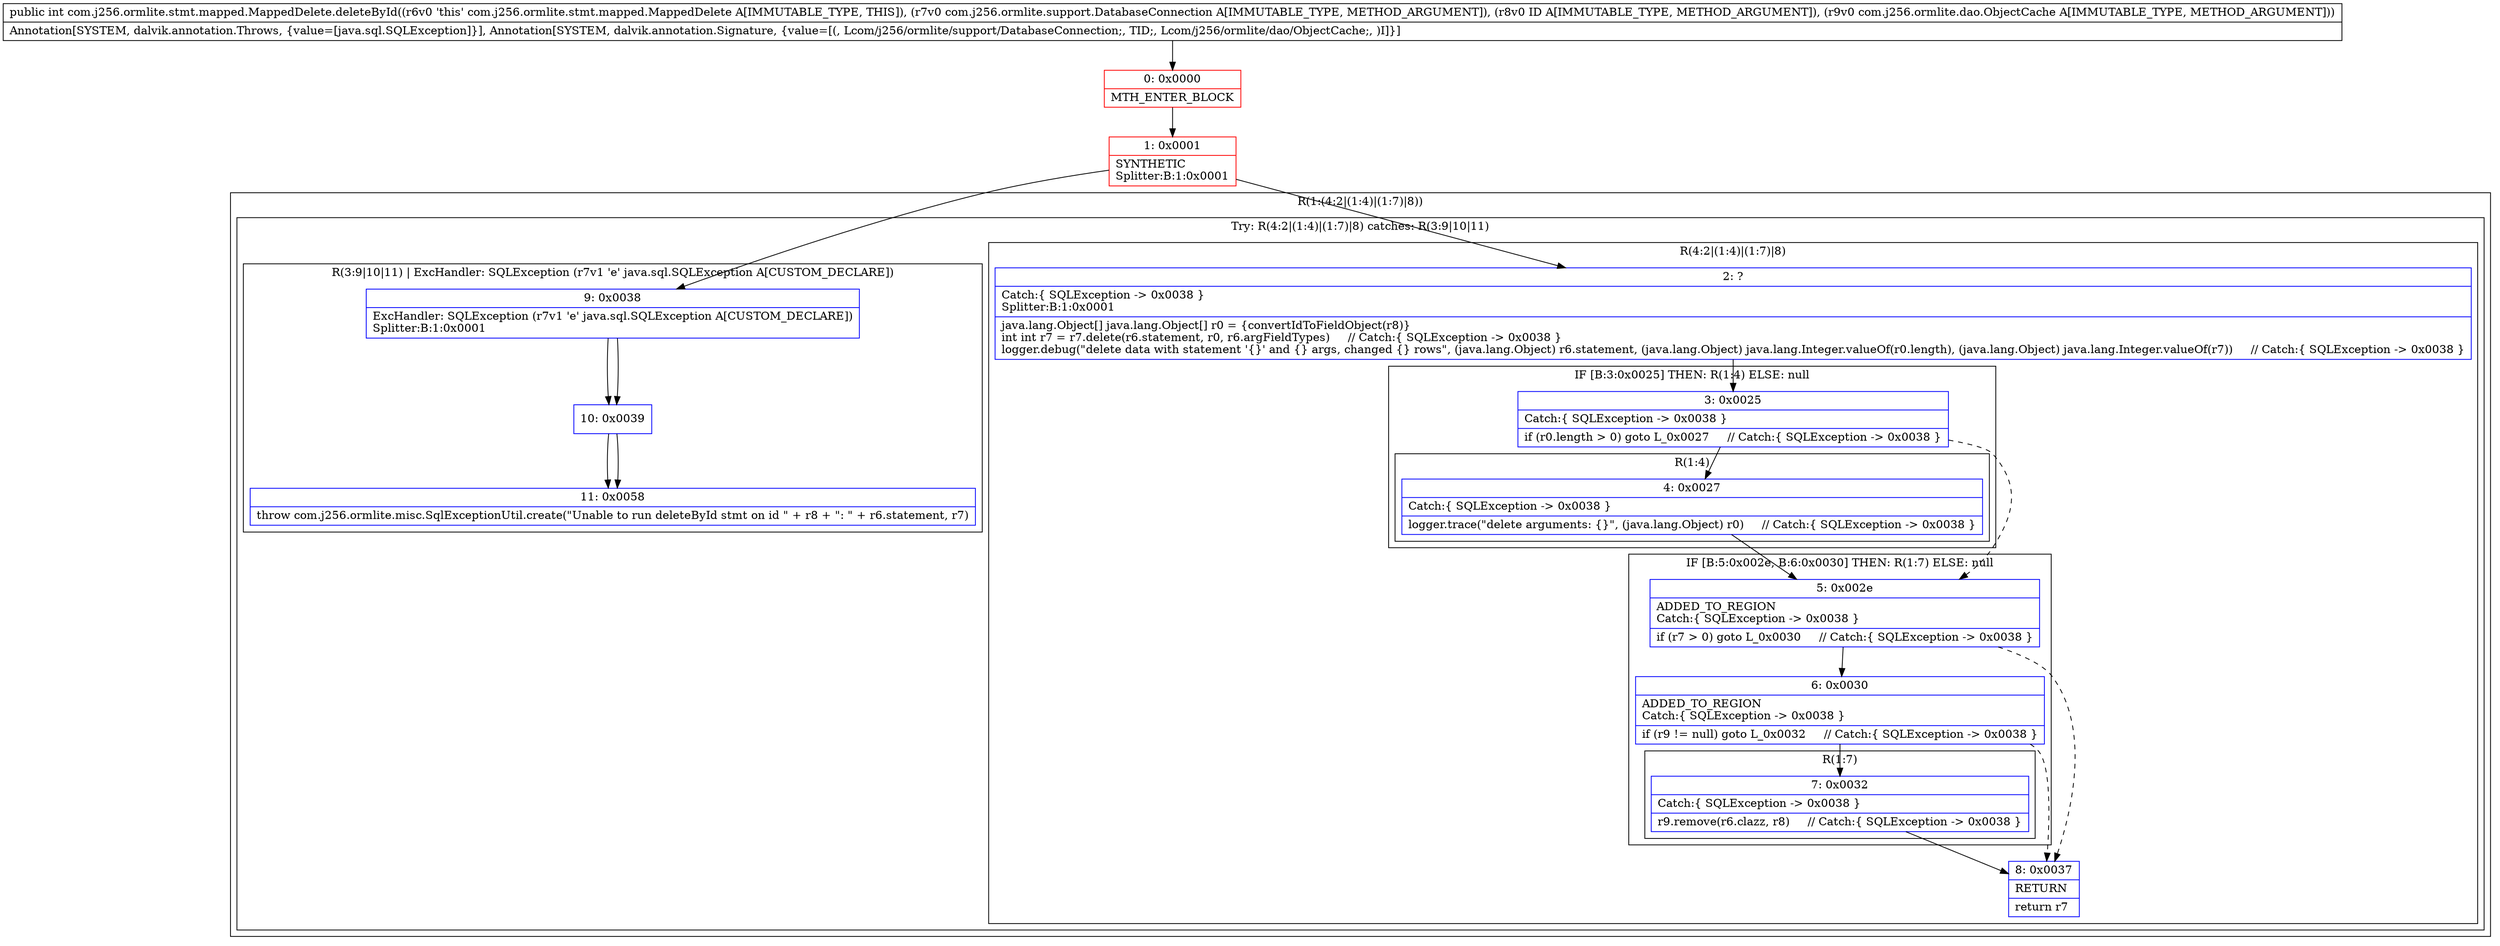 digraph "CFG forcom.j256.ormlite.stmt.mapped.MappedDelete.deleteById(Lcom\/j256\/ormlite\/support\/DatabaseConnection;Ljava\/lang\/Object;Lcom\/j256\/ormlite\/dao\/ObjectCache;)I" {
subgraph cluster_Region_1323793692 {
label = "R(1:(4:2|(1:4)|(1:7)|8))";
node [shape=record,color=blue];
subgraph cluster_TryCatchRegion_495382395 {
label = "Try: R(4:2|(1:4)|(1:7)|8) catches: R(3:9|10|11)";
node [shape=record,color=blue];
subgraph cluster_Region_1045921708 {
label = "R(4:2|(1:4)|(1:7)|8)";
node [shape=record,color=blue];
Node_2 [shape=record,label="{2\:\ ?|Catch:\{ SQLException \-\> 0x0038 \}\lSplitter:B:1:0x0001\l|java.lang.Object[] java.lang.Object[] r0 = \{convertIdToFieldObject(r8)\}\lint int r7 = r7.delete(r6.statement, r0, r6.argFieldTypes)     \/\/ Catch:\{ SQLException \-\> 0x0038 \}\llogger.debug(\"delete data with statement '\{\}' and \{\} args, changed \{\} rows\", (java.lang.Object) r6.statement, (java.lang.Object) java.lang.Integer.valueOf(r0.length), (java.lang.Object) java.lang.Integer.valueOf(r7))     \/\/ Catch:\{ SQLException \-\> 0x0038 \}\l}"];
subgraph cluster_IfRegion_299065386 {
label = "IF [B:3:0x0025] THEN: R(1:4) ELSE: null";
node [shape=record,color=blue];
Node_3 [shape=record,label="{3\:\ 0x0025|Catch:\{ SQLException \-\> 0x0038 \}\l|if (r0.length \> 0) goto L_0x0027     \/\/ Catch:\{ SQLException \-\> 0x0038 \}\l}"];
subgraph cluster_Region_678656969 {
label = "R(1:4)";
node [shape=record,color=blue];
Node_4 [shape=record,label="{4\:\ 0x0027|Catch:\{ SQLException \-\> 0x0038 \}\l|logger.trace(\"delete arguments: \{\}\", (java.lang.Object) r0)     \/\/ Catch:\{ SQLException \-\> 0x0038 \}\l}"];
}
}
subgraph cluster_IfRegion_1653553141 {
label = "IF [B:5:0x002e, B:6:0x0030] THEN: R(1:7) ELSE: null";
node [shape=record,color=blue];
Node_5 [shape=record,label="{5\:\ 0x002e|ADDED_TO_REGION\lCatch:\{ SQLException \-\> 0x0038 \}\l|if (r7 \> 0) goto L_0x0030     \/\/ Catch:\{ SQLException \-\> 0x0038 \}\l}"];
Node_6 [shape=record,label="{6\:\ 0x0030|ADDED_TO_REGION\lCatch:\{ SQLException \-\> 0x0038 \}\l|if (r9 != null) goto L_0x0032     \/\/ Catch:\{ SQLException \-\> 0x0038 \}\l}"];
subgraph cluster_Region_1787432285 {
label = "R(1:7)";
node [shape=record,color=blue];
Node_7 [shape=record,label="{7\:\ 0x0032|Catch:\{ SQLException \-\> 0x0038 \}\l|r9.remove(r6.clazz, r8)     \/\/ Catch:\{ SQLException \-\> 0x0038 \}\l}"];
}
}
Node_8 [shape=record,label="{8\:\ 0x0037|RETURN\l|return r7\l}"];
}
subgraph cluster_Region_1738770313 {
label = "R(3:9|10|11) | ExcHandler: SQLException (r7v1 'e' java.sql.SQLException A[CUSTOM_DECLARE])\l";
node [shape=record,color=blue];
Node_9 [shape=record,label="{9\:\ 0x0038|ExcHandler: SQLException (r7v1 'e' java.sql.SQLException A[CUSTOM_DECLARE])\lSplitter:B:1:0x0001\l}"];
Node_10 [shape=record,label="{10\:\ 0x0039}"];
Node_11 [shape=record,label="{11\:\ 0x0058|throw com.j256.ormlite.misc.SqlExceptionUtil.create(\"Unable to run deleteById stmt on id \" + r8 + \": \" + r6.statement, r7)\l}"];
}
}
}
subgraph cluster_Region_1738770313 {
label = "R(3:9|10|11) | ExcHandler: SQLException (r7v1 'e' java.sql.SQLException A[CUSTOM_DECLARE])\l";
node [shape=record,color=blue];
Node_9 [shape=record,label="{9\:\ 0x0038|ExcHandler: SQLException (r7v1 'e' java.sql.SQLException A[CUSTOM_DECLARE])\lSplitter:B:1:0x0001\l}"];
Node_10 [shape=record,label="{10\:\ 0x0039}"];
Node_11 [shape=record,label="{11\:\ 0x0058|throw com.j256.ormlite.misc.SqlExceptionUtil.create(\"Unable to run deleteById stmt on id \" + r8 + \": \" + r6.statement, r7)\l}"];
}
Node_0 [shape=record,color=red,label="{0\:\ 0x0000|MTH_ENTER_BLOCK\l}"];
Node_1 [shape=record,color=red,label="{1\:\ 0x0001|SYNTHETIC\lSplitter:B:1:0x0001\l}"];
MethodNode[shape=record,label="{public int com.j256.ormlite.stmt.mapped.MappedDelete.deleteById((r6v0 'this' com.j256.ormlite.stmt.mapped.MappedDelete A[IMMUTABLE_TYPE, THIS]), (r7v0 com.j256.ormlite.support.DatabaseConnection A[IMMUTABLE_TYPE, METHOD_ARGUMENT]), (r8v0 ID A[IMMUTABLE_TYPE, METHOD_ARGUMENT]), (r9v0 com.j256.ormlite.dao.ObjectCache A[IMMUTABLE_TYPE, METHOD_ARGUMENT]))  | Annotation[SYSTEM, dalvik.annotation.Throws, \{value=[java.sql.SQLException]\}], Annotation[SYSTEM, dalvik.annotation.Signature, \{value=[(, Lcom\/j256\/ormlite\/support\/DatabaseConnection;, TID;, Lcom\/j256\/ormlite\/dao\/ObjectCache;, )I]\}]\l}"];
MethodNode -> Node_0;
Node_2 -> Node_3;
Node_3 -> Node_4;
Node_3 -> Node_5[style=dashed];
Node_4 -> Node_5;
Node_5 -> Node_6;
Node_5 -> Node_8[style=dashed];
Node_6 -> Node_7;
Node_6 -> Node_8[style=dashed];
Node_7 -> Node_8;
Node_9 -> Node_10;
Node_10 -> Node_11;
Node_9 -> Node_10;
Node_10 -> Node_11;
Node_0 -> Node_1;
Node_1 -> Node_2;
Node_1 -> Node_9;
}

